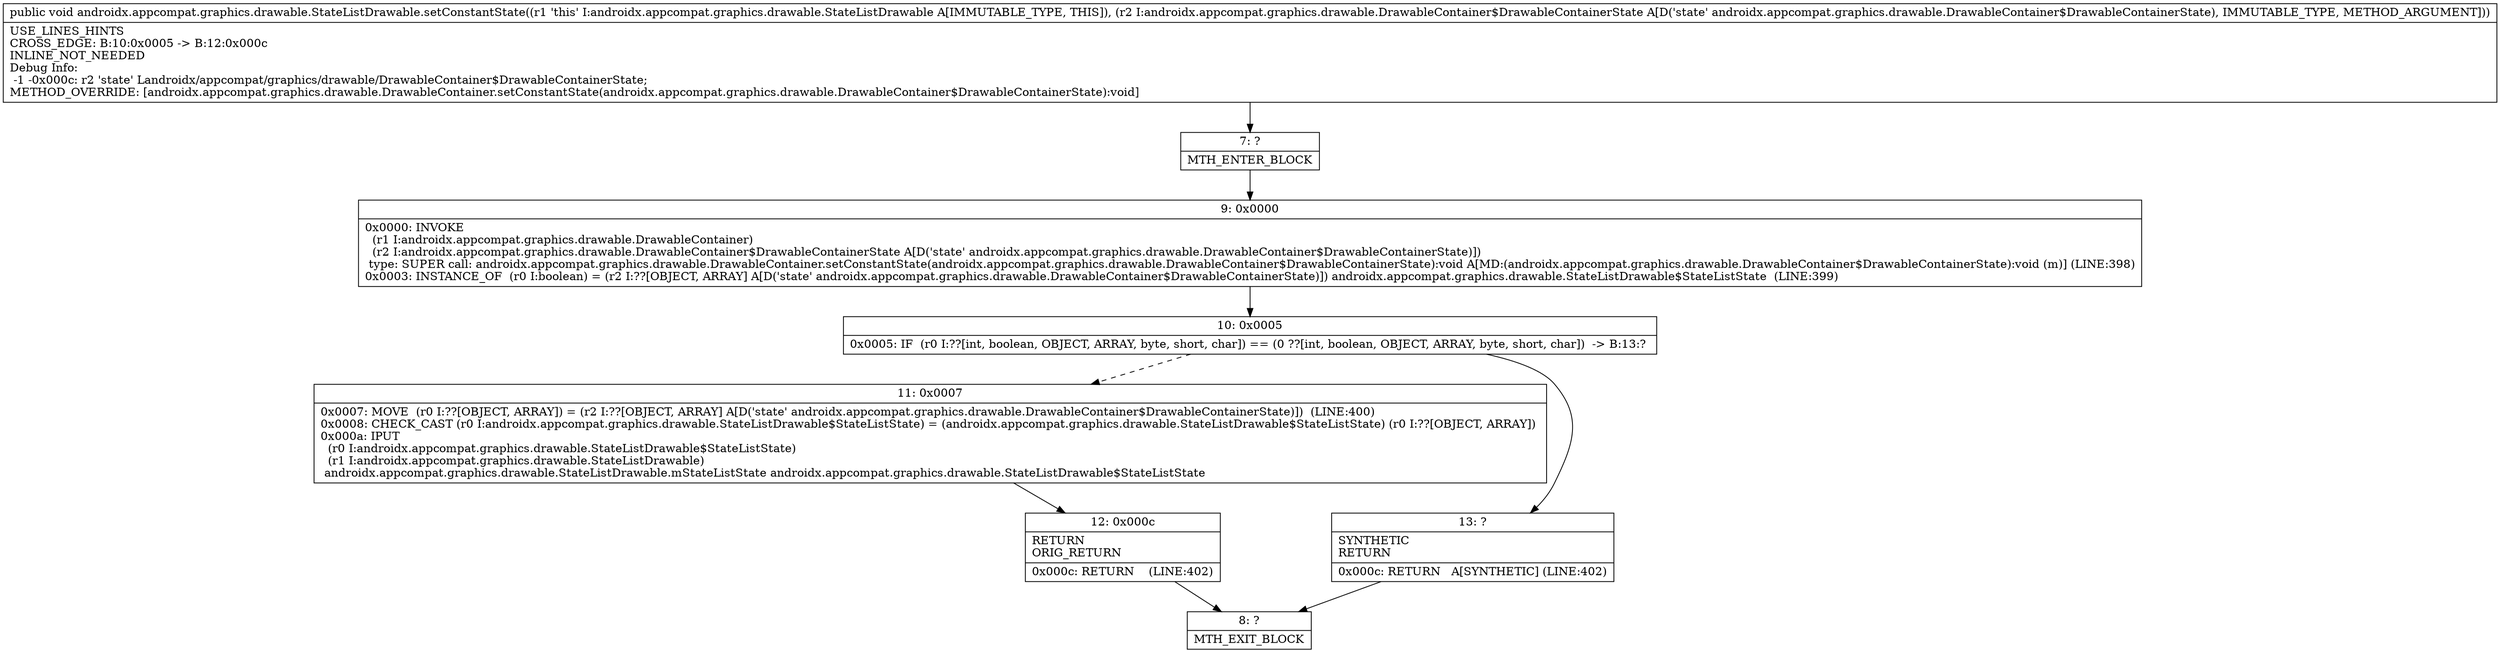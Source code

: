 digraph "CFG forandroidx.appcompat.graphics.drawable.StateListDrawable.setConstantState(Landroidx\/appcompat\/graphics\/drawable\/DrawableContainer$DrawableContainerState;)V" {
Node_7 [shape=record,label="{7\:\ ?|MTH_ENTER_BLOCK\l}"];
Node_9 [shape=record,label="{9\:\ 0x0000|0x0000: INVOKE  \l  (r1 I:androidx.appcompat.graphics.drawable.DrawableContainer)\l  (r2 I:androidx.appcompat.graphics.drawable.DrawableContainer$DrawableContainerState A[D('state' androidx.appcompat.graphics.drawable.DrawableContainer$DrawableContainerState)])\l type: SUPER call: androidx.appcompat.graphics.drawable.DrawableContainer.setConstantState(androidx.appcompat.graphics.drawable.DrawableContainer$DrawableContainerState):void A[MD:(androidx.appcompat.graphics.drawable.DrawableContainer$DrawableContainerState):void (m)] (LINE:398)\l0x0003: INSTANCE_OF  (r0 I:boolean) = (r2 I:??[OBJECT, ARRAY] A[D('state' androidx.appcompat.graphics.drawable.DrawableContainer$DrawableContainerState)]) androidx.appcompat.graphics.drawable.StateListDrawable$StateListState  (LINE:399)\l}"];
Node_10 [shape=record,label="{10\:\ 0x0005|0x0005: IF  (r0 I:??[int, boolean, OBJECT, ARRAY, byte, short, char]) == (0 ??[int, boolean, OBJECT, ARRAY, byte, short, char])  \-\> B:13:? \l}"];
Node_11 [shape=record,label="{11\:\ 0x0007|0x0007: MOVE  (r0 I:??[OBJECT, ARRAY]) = (r2 I:??[OBJECT, ARRAY] A[D('state' androidx.appcompat.graphics.drawable.DrawableContainer$DrawableContainerState)])  (LINE:400)\l0x0008: CHECK_CAST (r0 I:androidx.appcompat.graphics.drawable.StateListDrawable$StateListState) = (androidx.appcompat.graphics.drawable.StateListDrawable$StateListState) (r0 I:??[OBJECT, ARRAY]) \l0x000a: IPUT  \l  (r0 I:androidx.appcompat.graphics.drawable.StateListDrawable$StateListState)\l  (r1 I:androidx.appcompat.graphics.drawable.StateListDrawable)\l androidx.appcompat.graphics.drawable.StateListDrawable.mStateListState androidx.appcompat.graphics.drawable.StateListDrawable$StateListState \l}"];
Node_12 [shape=record,label="{12\:\ 0x000c|RETURN\lORIG_RETURN\l|0x000c: RETURN    (LINE:402)\l}"];
Node_8 [shape=record,label="{8\:\ ?|MTH_EXIT_BLOCK\l}"];
Node_13 [shape=record,label="{13\:\ ?|SYNTHETIC\lRETURN\l|0x000c: RETURN   A[SYNTHETIC] (LINE:402)\l}"];
MethodNode[shape=record,label="{public void androidx.appcompat.graphics.drawable.StateListDrawable.setConstantState((r1 'this' I:androidx.appcompat.graphics.drawable.StateListDrawable A[IMMUTABLE_TYPE, THIS]), (r2 I:androidx.appcompat.graphics.drawable.DrawableContainer$DrawableContainerState A[D('state' androidx.appcompat.graphics.drawable.DrawableContainer$DrawableContainerState), IMMUTABLE_TYPE, METHOD_ARGUMENT]))  | USE_LINES_HINTS\lCROSS_EDGE: B:10:0x0005 \-\> B:12:0x000c\lINLINE_NOT_NEEDED\lDebug Info:\l  \-1 \-0x000c: r2 'state' Landroidx\/appcompat\/graphics\/drawable\/DrawableContainer$DrawableContainerState;\lMETHOD_OVERRIDE: [androidx.appcompat.graphics.drawable.DrawableContainer.setConstantState(androidx.appcompat.graphics.drawable.DrawableContainer$DrawableContainerState):void]\l}"];
MethodNode -> Node_7;Node_7 -> Node_9;
Node_9 -> Node_10;
Node_10 -> Node_11[style=dashed];
Node_10 -> Node_13;
Node_11 -> Node_12;
Node_12 -> Node_8;
Node_13 -> Node_8;
}

